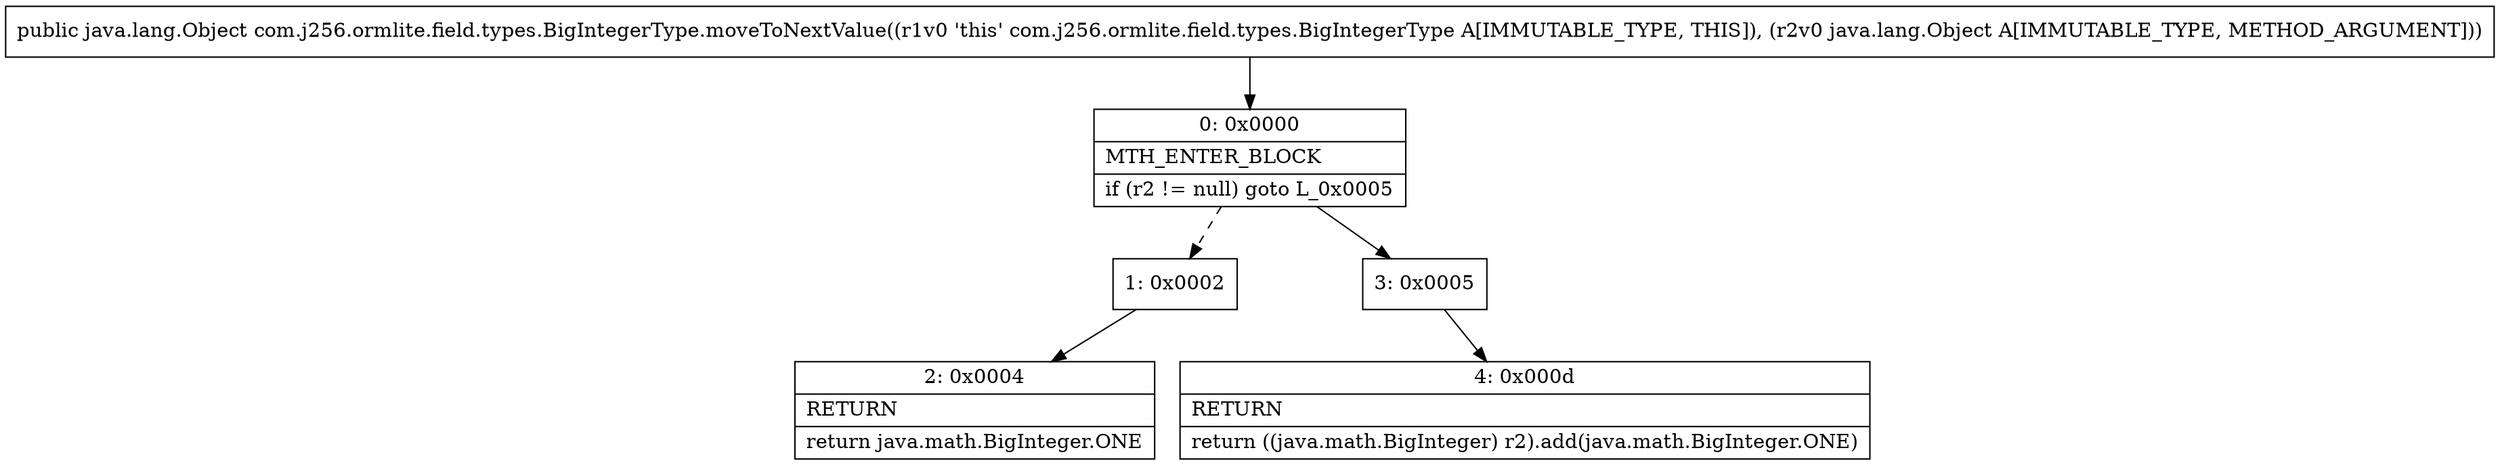 digraph "CFG forcom.j256.ormlite.field.types.BigIntegerType.moveToNextValue(Ljava\/lang\/Object;)Ljava\/lang\/Object;" {
Node_0 [shape=record,label="{0\:\ 0x0000|MTH_ENTER_BLOCK\l|if (r2 != null) goto L_0x0005\l}"];
Node_1 [shape=record,label="{1\:\ 0x0002}"];
Node_2 [shape=record,label="{2\:\ 0x0004|RETURN\l|return java.math.BigInteger.ONE\l}"];
Node_3 [shape=record,label="{3\:\ 0x0005}"];
Node_4 [shape=record,label="{4\:\ 0x000d|RETURN\l|return ((java.math.BigInteger) r2).add(java.math.BigInteger.ONE)\l}"];
MethodNode[shape=record,label="{public java.lang.Object com.j256.ormlite.field.types.BigIntegerType.moveToNextValue((r1v0 'this' com.j256.ormlite.field.types.BigIntegerType A[IMMUTABLE_TYPE, THIS]), (r2v0 java.lang.Object A[IMMUTABLE_TYPE, METHOD_ARGUMENT])) }"];
MethodNode -> Node_0;
Node_0 -> Node_1[style=dashed];
Node_0 -> Node_3;
Node_1 -> Node_2;
Node_3 -> Node_4;
}

